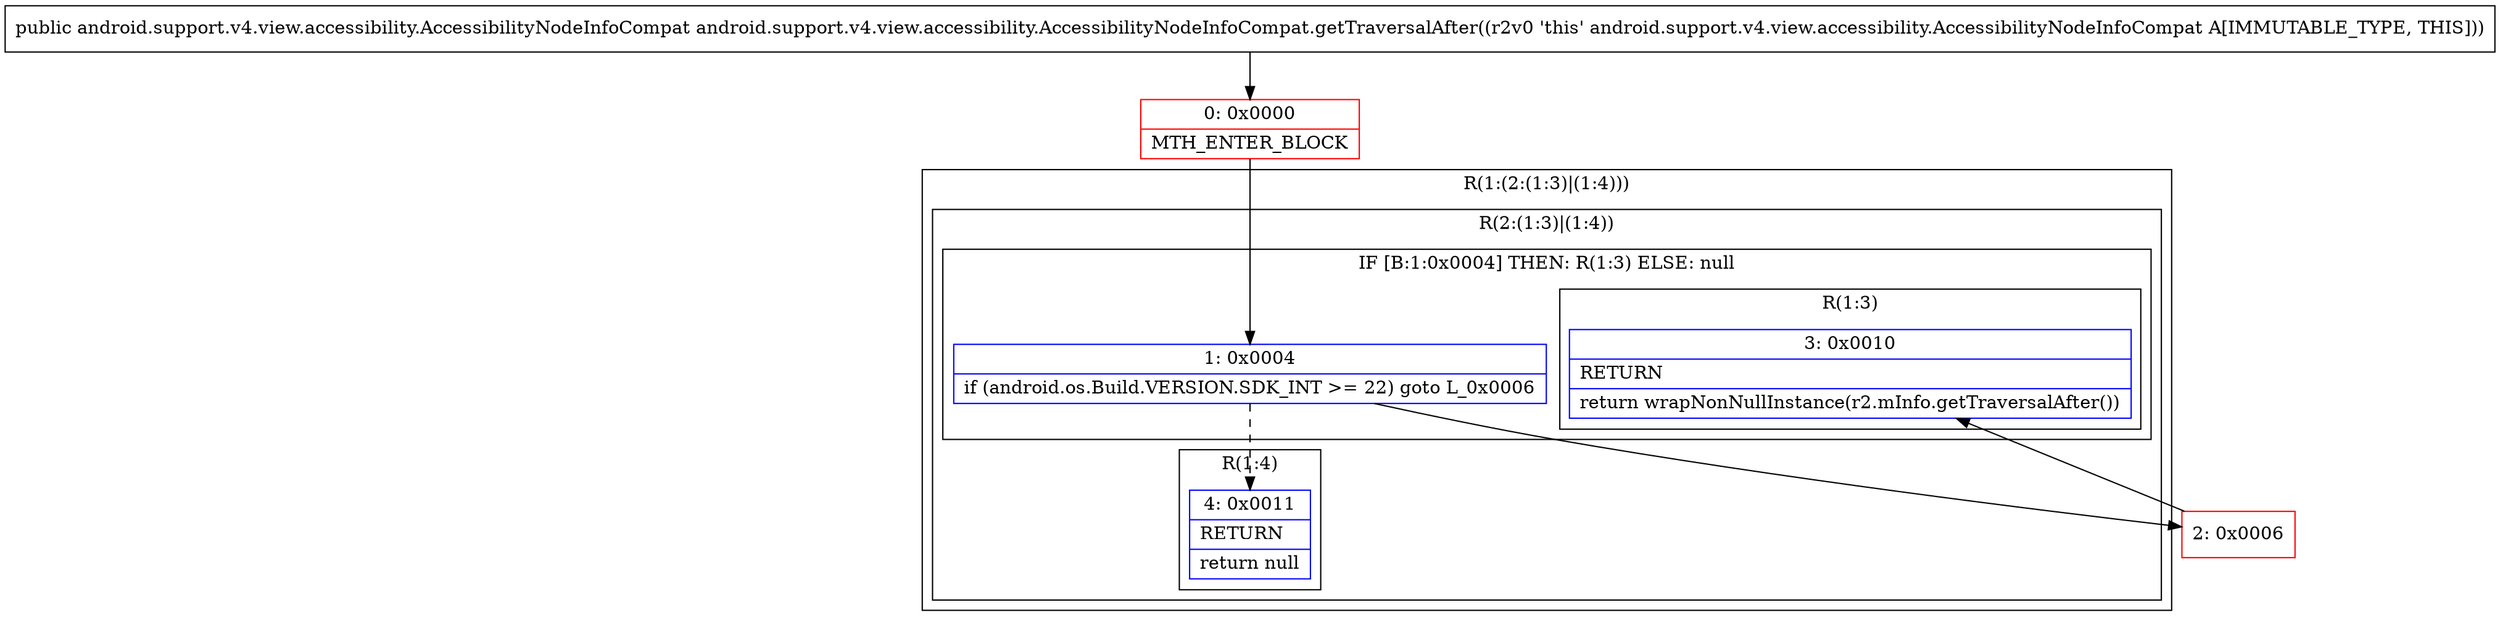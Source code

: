 digraph "CFG forandroid.support.v4.view.accessibility.AccessibilityNodeInfoCompat.getTraversalAfter()Landroid\/support\/v4\/view\/accessibility\/AccessibilityNodeInfoCompat;" {
subgraph cluster_Region_1728509610 {
label = "R(1:(2:(1:3)|(1:4)))";
node [shape=record,color=blue];
subgraph cluster_Region_78030386 {
label = "R(2:(1:3)|(1:4))";
node [shape=record,color=blue];
subgraph cluster_IfRegion_376664001 {
label = "IF [B:1:0x0004] THEN: R(1:3) ELSE: null";
node [shape=record,color=blue];
Node_1 [shape=record,label="{1\:\ 0x0004|if (android.os.Build.VERSION.SDK_INT \>= 22) goto L_0x0006\l}"];
subgraph cluster_Region_26944583 {
label = "R(1:3)";
node [shape=record,color=blue];
Node_3 [shape=record,label="{3\:\ 0x0010|RETURN\l|return wrapNonNullInstance(r2.mInfo.getTraversalAfter())\l}"];
}
}
subgraph cluster_Region_1375220088 {
label = "R(1:4)";
node [shape=record,color=blue];
Node_4 [shape=record,label="{4\:\ 0x0011|RETURN\l|return null\l}"];
}
}
}
Node_0 [shape=record,color=red,label="{0\:\ 0x0000|MTH_ENTER_BLOCK\l}"];
Node_2 [shape=record,color=red,label="{2\:\ 0x0006}"];
MethodNode[shape=record,label="{public android.support.v4.view.accessibility.AccessibilityNodeInfoCompat android.support.v4.view.accessibility.AccessibilityNodeInfoCompat.getTraversalAfter((r2v0 'this' android.support.v4.view.accessibility.AccessibilityNodeInfoCompat A[IMMUTABLE_TYPE, THIS])) }"];
MethodNode -> Node_0;
Node_1 -> Node_2;
Node_1 -> Node_4[style=dashed];
Node_0 -> Node_1;
Node_2 -> Node_3;
}

